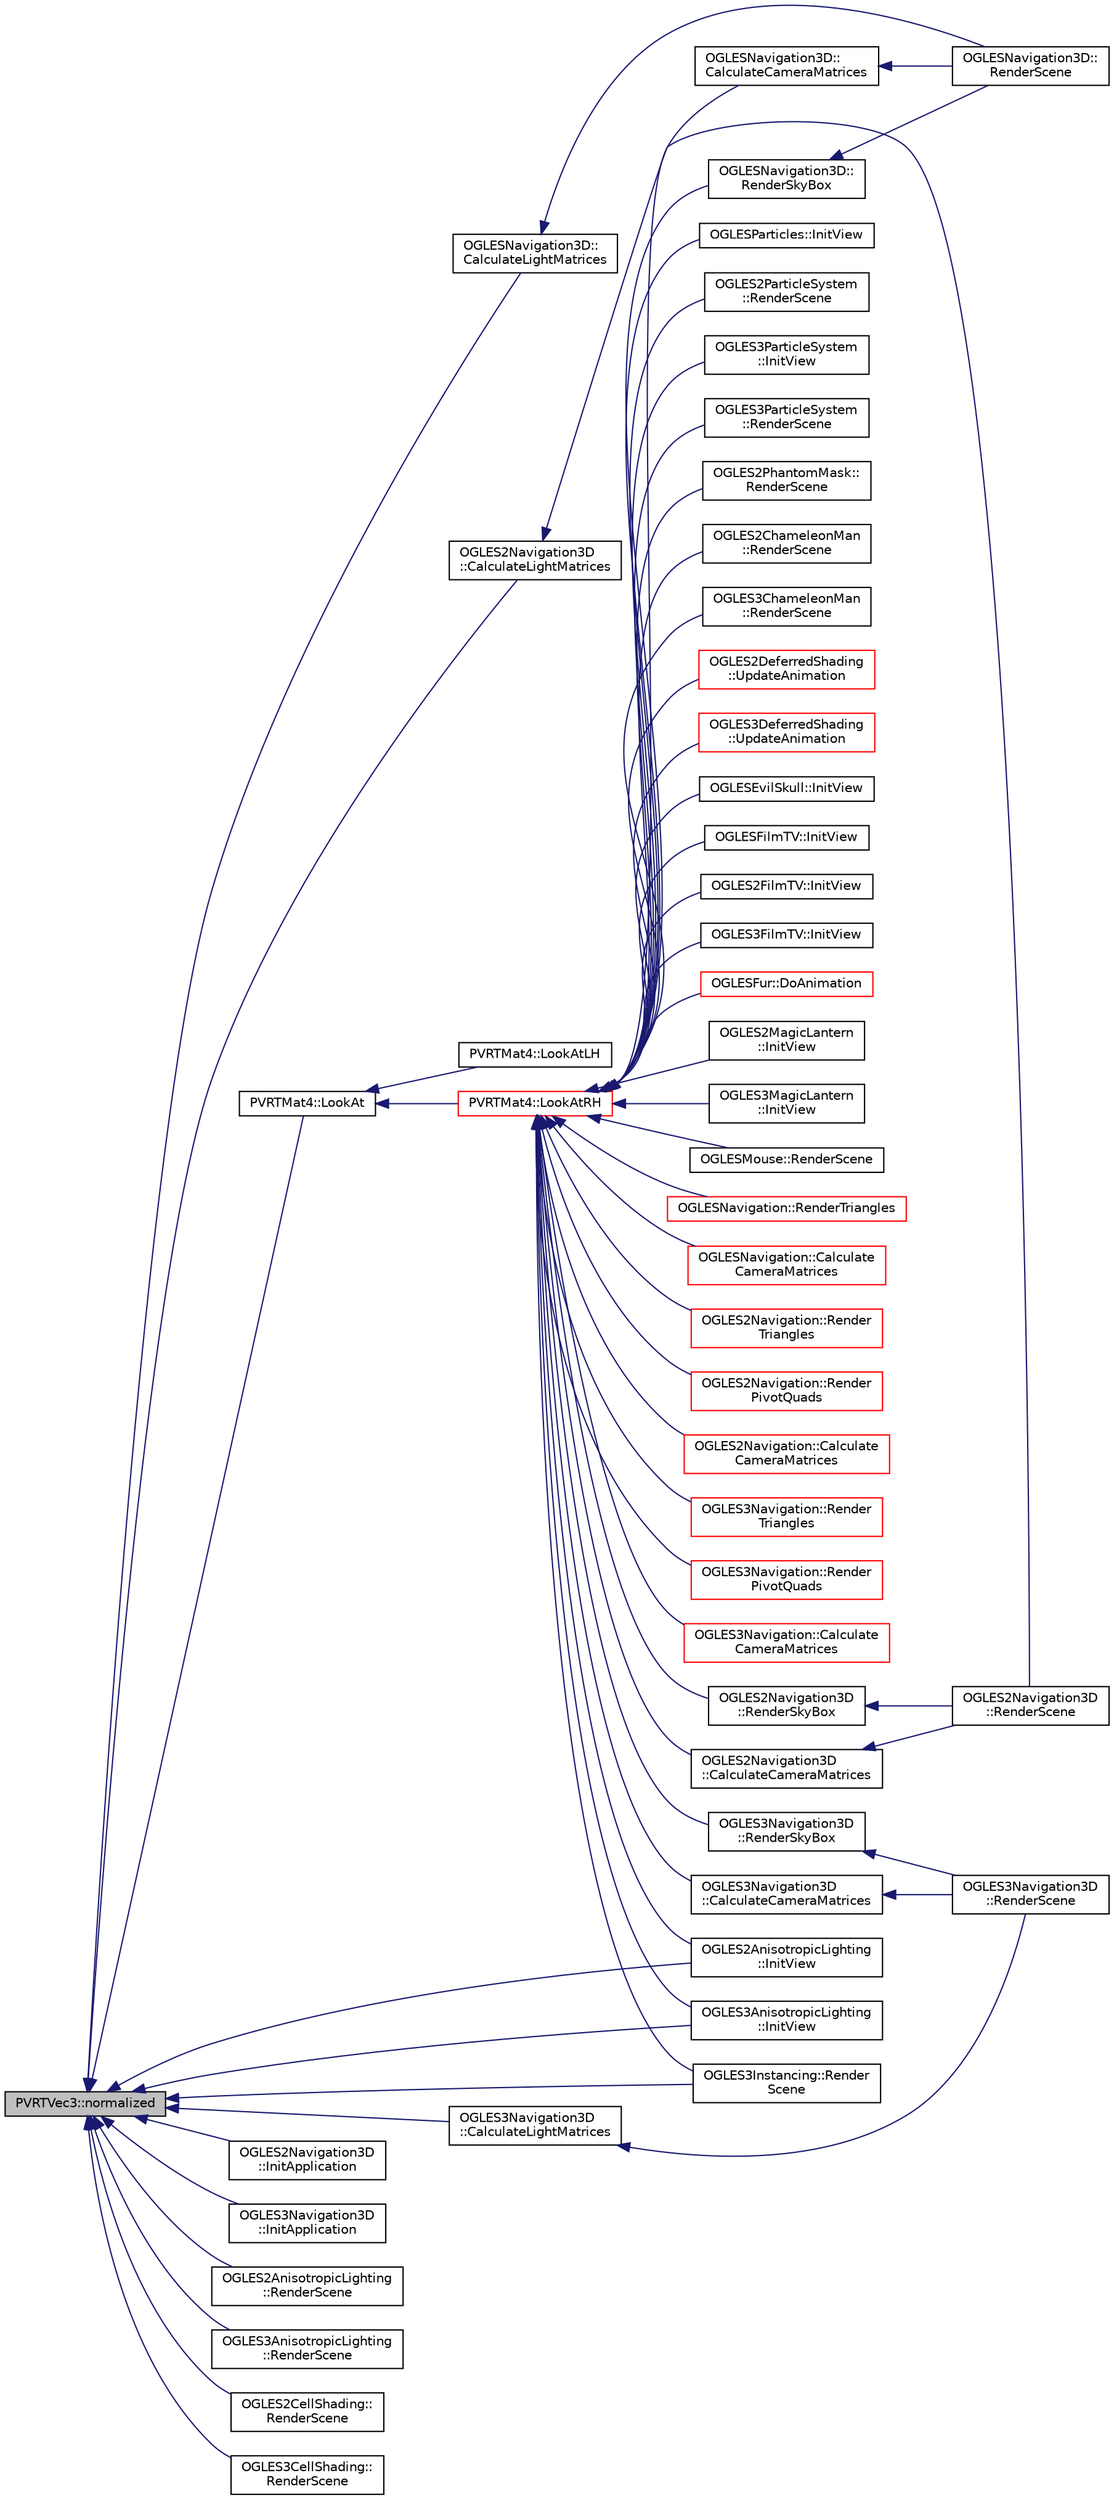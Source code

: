 digraph "PVRTVec3::normalized"
{
  edge [fontname="Helvetica",fontsize="10",labelfontname="Helvetica",labelfontsize="10"];
  node [fontname="Helvetica",fontsize="10",shape=record];
  rankdir="LR";
  Node1 [label="PVRTVec3::normalized",height=0.2,width=0.4,color="black", fillcolor="grey75", style="filled", fontcolor="black"];
  Node1 -> Node2 [dir="back",color="midnightblue",fontsize="10",style="solid"];
  Node2 [label="OGLESNavigation3D::\lCalculateLightMatrices",height=0.2,width=0.4,color="black", fillcolor="white", style="filled",URL="$class_o_g_l_e_s_navigation3_d.html#a6787ae94d6e0e7d8e1fdf049d19329ad"];
  Node2 -> Node3 [dir="back",color="midnightblue",fontsize="10",style="solid"];
  Node3 [label="OGLESNavigation3D::\lRenderScene",height=0.2,width=0.4,color="black", fillcolor="white", style="filled",URL="$class_o_g_l_e_s_navigation3_d.html#a11efe99292758062efe901fb67d54f02"];
  Node1 -> Node4 [dir="back",color="midnightblue",fontsize="10",style="solid"];
  Node4 [label="OGLES2Navigation3D\l::InitApplication",height=0.2,width=0.4,color="black", fillcolor="white", style="filled",URL="$class_o_g_l_e_s2_navigation3_d.html#a3ebe1153920f498bae64a995c38c7cdd"];
  Node1 -> Node5 [dir="back",color="midnightblue",fontsize="10",style="solid"];
  Node5 [label="OGLES2Navigation3D\l::CalculateLightMatrices",height=0.2,width=0.4,color="black", fillcolor="white", style="filled",URL="$class_o_g_l_e_s2_navigation3_d.html#aa020af54def2942c654dc393a29bf2df"];
  Node5 -> Node6 [dir="back",color="midnightblue",fontsize="10",style="solid"];
  Node6 [label="OGLES2Navigation3D\l::RenderScene",height=0.2,width=0.4,color="black", fillcolor="white", style="filled",URL="$class_o_g_l_e_s2_navigation3_d.html#ac5ad07593faf0e16244b602626d2be3c"];
  Node1 -> Node7 [dir="back",color="midnightblue",fontsize="10",style="solid"];
  Node7 [label="OGLES3Navigation3D\l::InitApplication",height=0.2,width=0.4,color="black", fillcolor="white", style="filled",URL="$class_o_g_l_e_s3_navigation3_d.html#ac66ab3a2968012e92bbe5aee00a88632"];
  Node1 -> Node8 [dir="back",color="midnightblue",fontsize="10",style="solid"];
  Node8 [label="OGLES3Navigation3D\l::CalculateLightMatrices",height=0.2,width=0.4,color="black", fillcolor="white", style="filled",URL="$class_o_g_l_e_s3_navigation3_d.html#ae076550e9de57c638a68570b20e79390"];
  Node8 -> Node9 [dir="back",color="midnightblue",fontsize="10",style="solid"];
  Node9 [label="OGLES3Navigation3D\l::RenderScene",height=0.2,width=0.4,color="black", fillcolor="white", style="filled",URL="$class_o_g_l_e_s3_navigation3_d.html#ad5664c9d3cb07fe1ef321a9ebd4777d9"];
  Node1 -> Node10 [dir="back",color="midnightblue",fontsize="10",style="solid"];
  Node10 [label="OGLES2AnisotropicLighting\l::InitView",height=0.2,width=0.4,color="black", fillcolor="white", style="filled",URL="$class_o_g_l_e_s2_anisotropic_lighting.html#a6e5c65cd35c6a2fb74f1a04b68ecccf0"];
  Node1 -> Node11 [dir="back",color="midnightblue",fontsize="10",style="solid"];
  Node11 [label="OGLES2AnisotropicLighting\l::RenderScene",height=0.2,width=0.4,color="black", fillcolor="white", style="filled",URL="$class_o_g_l_e_s2_anisotropic_lighting.html#aca930a4b45c60b08e6f02acf0ed4436d"];
  Node1 -> Node12 [dir="back",color="midnightblue",fontsize="10",style="solid"];
  Node12 [label="OGLES3AnisotropicLighting\l::InitView",height=0.2,width=0.4,color="black", fillcolor="white", style="filled",URL="$class_o_g_l_e_s3_anisotropic_lighting.html#a48a255b40b2b6196d2beae43366595e4"];
  Node1 -> Node13 [dir="back",color="midnightblue",fontsize="10",style="solid"];
  Node13 [label="OGLES3AnisotropicLighting\l::RenderScene",height=0.2,width=0.4,color="black", fillcolor="white", style="filled",URL="$class_o_g_l_e_s3_anisotropic_lighting.html#a6f7f2e49026f9456ab0d0019d5824354"];
  Node1 -> Node14 [dir="back",color="midnightblue",fontsize="10",style="solid"];
  Node14 [label="OGLES2CellShading::\lRenderScene",height=0.2,width=0.4,color="black", fillcolor="white", style="filled",URL="$class_o_g_l_e_s2_cell_shading.html#a3d739582b1099ed60b30a953b616f5ac"];
  Node1 -> Node15 [dir="back",color="midnightblue",fontsize="10",style="solid"];
  Node15 [label="OGLES3CellShading::\lRenderScene",height=0.2,width=0.4,color="black", fillcolor="white", style="filled",URL="$class_o_g_l_e_s3_cell_shading.html#a7de6eef1ea1d4861a8b7cebb1aac6a57"];
  Node1 -> Node16 [dir="back",color="midnightblue",fontsize="10",style="solid"];
  Node16 [label="OGLES3Instancing::Render\lScene",height=0.2,width=0.4,color="black", fillcolor="white", style="filled",URL="$class_o_g_l_e_s3_instancing.html#aac87b19c8dcf9d0cd530eef9496c8a41"];
  Node1 -> Node17 [dir="back",color="midnightblue",fontsize="10",style="solid"];
  Node17 [label="PVRTMat4::LookAt",height=0.2,width=0.4,color="black", fillcolor="white", style="filled",URL="$struct_p_v_r_t_mat4.html#a499e05ac090b56a6c9478b254d68cab5",tooltip="Create a look-at view matrix. "];
  Node17 -> Node18 [dir="back",color="midnightblue",fontsize="10",style="solid"];
  Node18 [label="PVRTMat4::LookAtRH",height=0.2,width=0.4,color="red", fillcolor="white", style="filled",URL="$struct_p_v_r_t_mat4.html#a2c91f861b78d38e0f9ea3c6728a0b03a",tooltip="Create a look-at view matrix for a right hand coordinate system. "];
  Node18 -> Node19 [dir="back",color="midnightblue",fontsize="10",style="solid"];
  Node19 [label="OGLES2ChameleonMan\l::RenderScene",height=0.2,width=0.4,color="black", fillcolor="white", style="filled",URL="$class_o_g_l_e_s2_chameleon_man.html#a4e2c16c18f3f2292ac404284ba3defb8"];
  Node18 -> Node20 [dir="back",color="midnightblue",fontsize="10",style="solid"];
  Node20 [label="OGLES3ChameleonMan\l::RenderScene",height=0.2,width=0.4,color="black", fillcolor="white", style="filled",URL="$class_o_g_l_e_s3_chameleon_man.html#a1dd55c368e019d3d6c95eb30070182d6"];
  Node18 -> Node21 [dir="back",color="midnightblue",fontsize="10",style="solid"];
  Node21 [label="OGLES2DeferredShading\l::UpdateAnimation",height=0.2,width=0.4,color="red", fillcolor="white", style="filled",URL="$class_o_g_l_e_s2_deferred_shading.html#a36c1da6295be7e3ae1c0e878a101cf2d"];
  Node18 -> Node22 [dir="back",color="midnightblue",fontsize="10",style="solid"];
  Node22 [label="OGLES3DeferredShading\l::UpdateAnimation",height=0.2,width=0.4,color="red", fillcolor="white", style="filled",URL="$class_o_g_l_e_s3_deferred_shading.html#af37bbf48a2d9bd594354f6f15efbb728"];
  Node18 -> Node23 [dir="back",color="midnightblue",fontsize="10",style="solid"];
  Node23 [label="OGLESEvilSkull::InitView",height=0.2,width=0.4,color="black", fillcolor="white", style="filled",URL="$class_o_g_l_e_s_evil_skull.html#a49d0169987b3b97de24d9cfd52c86a8c"];
  Node18 -> Node24 [dir="back",color="midnightblue",fontsize="10",style="solid"];
  Node24 [label="OGLESFilmTV::InitView",height=0.2,width=0.4,color="black", fillcolor="white", style="filled",URL="$class_o_g_l_e_s_film_t_v.html#a1ea5268db0b745d827dde1ecc543a08b"];
  Node18 -> Node25 [dir="back",color="midnightblue",fontsize="10",style="solid"];
  Node25 [label="OGLES2FilmTV::InitView",height=0.2,width=0.4,color="black", fillcolor="white", style="filled",URL="$class_o_g_l_e_s2_film_t_v.html#a6641a9c6654e329a4bb71e235b614b00"];
  Node18 -> Node26 [dir="back",color="midnightblue",fontsize="10",style="solid"];
  Node26 [label="OGLES3FilmTV::InitView",height=0.2,width=0.4,color="black", fillcolor="white", style="filled",URL="$class_o_g_l_e_s3_film_t_v.html#aa18bf366e621fd15d5e970f833baabae"];
  Node18 -> Node27 [dir="back",color="midnightblue",fontsize="10",style="solid"];
  Node27 [label="OGLESFur::DoAnimation",height=0.2,width=0.4,color="red", fillcolor="white", style="filled",URL="$class_o_g_l_e_s_fur.html#a0e7519d4b71712cf4f8a31b3f98f1a65"];
  Node18 -> Node28 [dir="back",color="midnightblue",fontsize="10",style="solid"];
  Node28 [label="OGLES2MagicLantern\l::InitView",height=0.2,width=0.4,color="black", fillcolor="white", style="filled",URL="$class_o_g_l_e_s2_magic_lantern.html#ad816c13d43fda876acf6ffda709b4b33"];
  Node18 -> Node29 [dir="back",color="midnightblue",fontsize="10",style="solid"];
  Node29 [label="OGLES3MagicLantern\l::InitView",height=0.2,width=0.4,color="black", fillcolor="white", style="filled",URL="$class_o_g_l_e_s3_magic_lantern.html#a09dcab3677a281ee9fee65979df5a672"];
  Node18 -> Node30 [dir="back",color="midnightblue",fontsize="10",style="solid"];
  Node30 [label="OGLESMouse::RenderScene",height=0.2,width=0.4,color="black", fillcolor="white", style="filled",URL="$class_o_g_l_e_s_mouse.html#a5b0de73d18f07db23e661851f150678e"];
  Node18 -> Node31 [dir="back",color="midnightblue",fontsize="10",style="solid"];
  Node31 [label="OGLESNavigation::RenderTriangles",height=0.2,width=0.4,color="red", fillcolor="white", style="filled",URL="$class_o_g_l_e_s_navigation.html#af690367bda054e63fa94a0feb54d66b9"];
  Node18 -> Node32 [dir="back",color="midnightblue",fontsize="10",style="solid"];
  Node32 [label="OGLESNavigation::Calculate\lCameraMatrices",height=0.2,width=0.4,color="red", fillcolor="white", style="filled",URL="$class_o_g_l_e_s_navigation.html#ad54acd9d44fc9ab591ff57dc0b451b97"];
  Node18 -> Node33 [dir="back",color="midnightblue",fontsize="10",style="solid"];
  Node33 [label="OGLES2Navigation::Render\lTriangles",height=0.2,width=0.4,color="red", fillcolor="white", style="filled",URL="$class_o_g_l_e_s2_navigation.html#a376d794ed52e5a1ac95edce69babdbdf"];
  Node18 -> Node34 [dir="back",color="midnightblue",fontsize="10",style="solid"];
  Node34 [label="OGLES2Navigation::Render\lPivotQuads",height=0.2,width=0.4,color="red", fillcolor="white", style="filled",URL="$class_o_g_l_e_s2_navigation.html#a34c7d1c4b05ac705b82eb056c0ab29c0"];
  Node18 -> Node35 [dir="back",color="midnightblue",fontsize="10",style="solid"];
  Node35 [label="OGLES2Navigation::Calculate\lCameraMatrices",height=0.2,width=0.4,color="red", fillcolor="white", style="filled",URL="$class_o_g_l_e_s2_navigation.html#a3e081f47fc116f70506aba5496d5ac5a"];
  Node18 -> Node36 [dir="back",color="midnightblue",fontsize="10",style="solid"];
  Node36 [label="OGLES3Navigation::Render\lTriangles",height=0.2,width=0.4,color="red", fillcolor="white", style="filled",URL="$class_o_g_l_e_s3_navigation.html#adafdab5873d1e42ee4804f31037f3d5c"];
  Node18 -> Node37 [dir="back",color="midnightblue",fontsize="10",style="solid"];
  Node37 [label="OGLES3Navigation::Render\lPivotQuads",height=0.2,width=0.4,color="red", fillcolor="white", style="filled",URL="$class_o_g_l_e_s3_navigation.html#a25e69e7562068bf842610e9505ba3f00"];
  Node18 -> Node38 [dir="back",color="midnightblue",fontsize="10",style="solid"];
  Node38 [label="OGLES3Navigation::Calculate\lCameraMatrices",height=0.2,width=0.4,color="red", fillcolor="white", style="filled",URL="$class_o_g_l_e_s3_navigation.html#aea1e6f22384ef4e596935bd4e653005b"];
  Node18 -> Node39 [dir="back",color="midnightblue",fontsize="10",style="solid"];
  Node39 [label="OGLESNavigation3D::\lRenderSkyBox",height=0.2,width=0.4,color="black", fillcolor="white", style="filled",URL="$class_o_g_l_e_s_navigation3_d.html#a7e3e7a207eac74a9615271110fcb2a43"];
  Node39 -> Node3 [dir="back",color="midnightblue",fontsize="10",style="solid"];
  Node18 -> Node40 [dir="back",color="midnightblue",fontsize="10",style="solid"];
  Node40 [label="OGLESNavigation3D::\lCalculateCameraMatrices",height=0.2,width=0.4,color="black", fillcolor="white", style="filled",URL="$class_o_g_l_e_s_navigation3_d.html#a2ca2fcdfe9bf3b5e6478610c2ff88773"];
  Node40 -> Node3 [dir="back",color="midnightblue",fontsize="10",style="solid"];
  Node18 -> Node41 [dir="back",color="midnightblue",fontsize="10",style="solid"];
  Node41 [label="OGLES2Navigation3D\l::RenderSkyBox",height=0.2,width=0.4,color="black", fillcolor="white", style="filled",URL="$class_o_g_l_e_s2_navigation3_d.html#a6eff285720cccf5173b4464f929990b7"];
  Node41 -> Node6 [dir="back",color="midnightblue",fontsize="10",style="solid"];
  Node18 -> Node42 [dir="back",color="midnightblue",fontsize="10",style="solid"];
  Node42 [label="OGLES2Navigation3D\l::CalculateCameraMatrices",height=0.2,width=0.4,color="black", fillcolor="white", style="filled",URL="$class_o_g_l_e_s2_navigation3_d.html#af4778c03d6a29279d2a279a095d21514"];
  Node42 -> Node6 [dir="back",color="midnightblue",fontsize="10",style="solid"];
  Node18 -> Node43 [dir="back",color="midnightblue",fontsize="10",style="solid"];
  Node43 [label="OGLES3Navigation3D\l::RenderSkyBox",height=0.2,width=0.4,color="black", fillcolor="white", style="filled",URL="$class_o_g_l_e_s3_navigation3_d.html#af77114b46a0136e99a98f4e45b4a2253"];
  Node43 -> Node9 [dir="back",color="midnightblue",fontsize="10",style="solid"];
  Node18 -> Node44 [dir="back",color="midnightblue",fontsize="10",style="solid"];
  Node44 [label="OGLES3Navigation3D\l::CalculateCameraMatrices",height=0.2,width=0.4,color="black", fillcolor="white", style="filled",URL="$class_o_g_l_e_s3_navigation3_d.html#aeb2ae2214c5eb66a4fa78d660489fd3f"];
  Node44 -> Node9 [dir="back",color="midnightblue",fontsize="10",style="solid"];
  Node18 -> Node45 [dir="back",color="midnightblue",fontsize="10",style="solid"];
  Node45 [label="OGLESParticles::InitView",height=0.2,width=0.4,color="black", fillcolor="white", style="filled",URL="$class_o_g_l_e_s_particles.html#ab08c8cf723fa1e2e516028b78d8cd9fd"];
  Node18 -> Node46 [dir="back",color="midnightblue",fontsize="10",style="solid"];
  Node46 [label="OGLES2ParticleSystem\l::RenderScene",height=0.2,width=0.4,color="black", fillcolor="white", style="filled",URL="$class_o_g_l_e_s2_particle_system.html#a39b3c65321ed741ee0f6ec1811bdd707"];
  Node18 -> Node47 [dir="back",color="midnightblue",fontsize="10",style="solid"];
  Node47 [label="OGLES3ParticleSystem\l::InitView",height=0.2,width=0.4,color="black", fillcolor="white", style="filled",URL="$class_o_g_l_e_s3_particle_system.html#a4fefc128c2cc672d3b51fe1028a9b7de"];
  Node18 -> Node48 [dir="back",color="midnightblue",fontsize="10",style="solid"];
  Node48 [label="OGLES3ParticleSystem\l::RenderScene",height=0.2,width=0.4,color="black", fillcolor="white", style="filled",URL="$class_o_g_l_e_s3_particle_system.html#a4d0c7f4a55fa75fd6348c6ceea906751"];
  Node18 -> Node49 [dir="back",color="midnightblue",fontsize="10",style="solid"];
  Node49 [label="OGLES2PhantomMask::\lRenderScene",height=0.2,width=0.4,color="black", fillcolor="white", style="filled",URL="$class_o_g_l_e_s2_phantom_mask.html#a9e3f672b649742ff984a5d163fd451b7"];
  Node18 -> Node10 [dir="back",color="midnightblue",fontsize="10",style="solid"];
  Node18 -> Node12 [dir="back",color="midnightblue",fontsize="10",style="solid"];
  Node18 -> Node16 [dir="back",color="midnightblue",fontsize="10",style="solid"];
  Node17 -> Node50 [dir="back",color="midnightblue",fontsize="10",style="solid"];
  Node50 [label="PVRTMat4::LookAtLH",height=0.2,width=0.4,color="black", fillcolor="white", style="filled",URL="$struct_p_v_r_t_mat4.html#a957545a141e531a3e4ce9e3b7d59582f",tooltip="Create a look-at view matrix for a left hand coordinate system. "];
}
